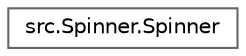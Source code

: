 digraph "Graphical Class Hierarchy"
{
 // LATEX_PDF_SIZE
  bgcolor="transparent";
  edge [fontname=Helvetica,fontsize=10,labelfontname=Helvetica,labelfontsize=10];
  node [fontname=Helvetica,fontsize=10,shape=box,height=0.2,width=0.4];
  rankdir="LR";
  Node0 [id="Node000000",label="src.Spinner.Spinner",height=0.2,width=0.4,color="grey40", fillcolor="white", style="filled",URL="$classsrc_1_1_spinner_1_1_spinner.html",tooltip=" "];
}
